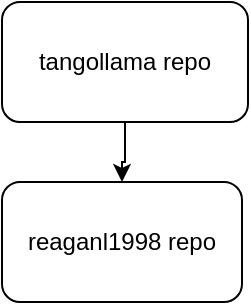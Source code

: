 <mxfile version="12.1.9" type="device" pages="1"><diagram id="pfVgQloUcGIs8emC2LoX" name="Page-1"><mxGraphModel dx="1024" dy="543" grid="1" gridSize="10" guides="1" tooltips="1" connect="1" arrows="1" fold="1" page="1" pageScale="1" pageWidth="827" pageHeight="1169" math="0" shadow="0"><root><mxCell id="0"/><mxCell id="1" parent="0"/><mxCell id="8cYHZTe12d3YGuJbpSiB-4" value="" style="edgeStyle=orthogonalEdgeStyle;rounded=0;orthogonalLoop=1;jettySize=auto;html=1;" edge="1" parent="1" source="8cYHZTe12d3YGuJbpSiB-1" target="8cYHZTe12d3YGuJbpSiB-3"><mxGeometry relative="1" as="geometry"/></mxCell><mxCell id="8cYHZTe12d3YGuJbpSiB-1" value="tangollama repo" style="rounded=1;whiteSpace=wrap;html=1;" vertex="1" parent="1"><mxGeometry x="330" y="100" width="123" height="60" as="geometry"/></mxCell><mxCell id="8cYHZTe12d3YGuJbpSiB-3" value="reaganl1998 repo" style="rounded=1;whiteSpace=wrap;html=1;" vertex="1" parent="1"><mxGeometry x="330" y="190" width="120" height="60" as="geometry"/></mxCell></root></mxGraphModel></diagram></mxfile>